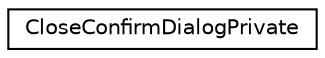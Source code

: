digraph "类继承关系图"
{
  edge [fontname="Helvetica",fontsize="10",labelfontname="Helvetica",labelfontsize="10"];
  node [fontname="Helvetica",fontsize="10",shape=record];
  rankdir="LR";
  Node0 [label="CloseConfirmDialogPrivate",height=0.2,width=0.4,color="black", fillcolor="white", style="filled",URL="$class_close_confirm_dialog_private.html"];
}
